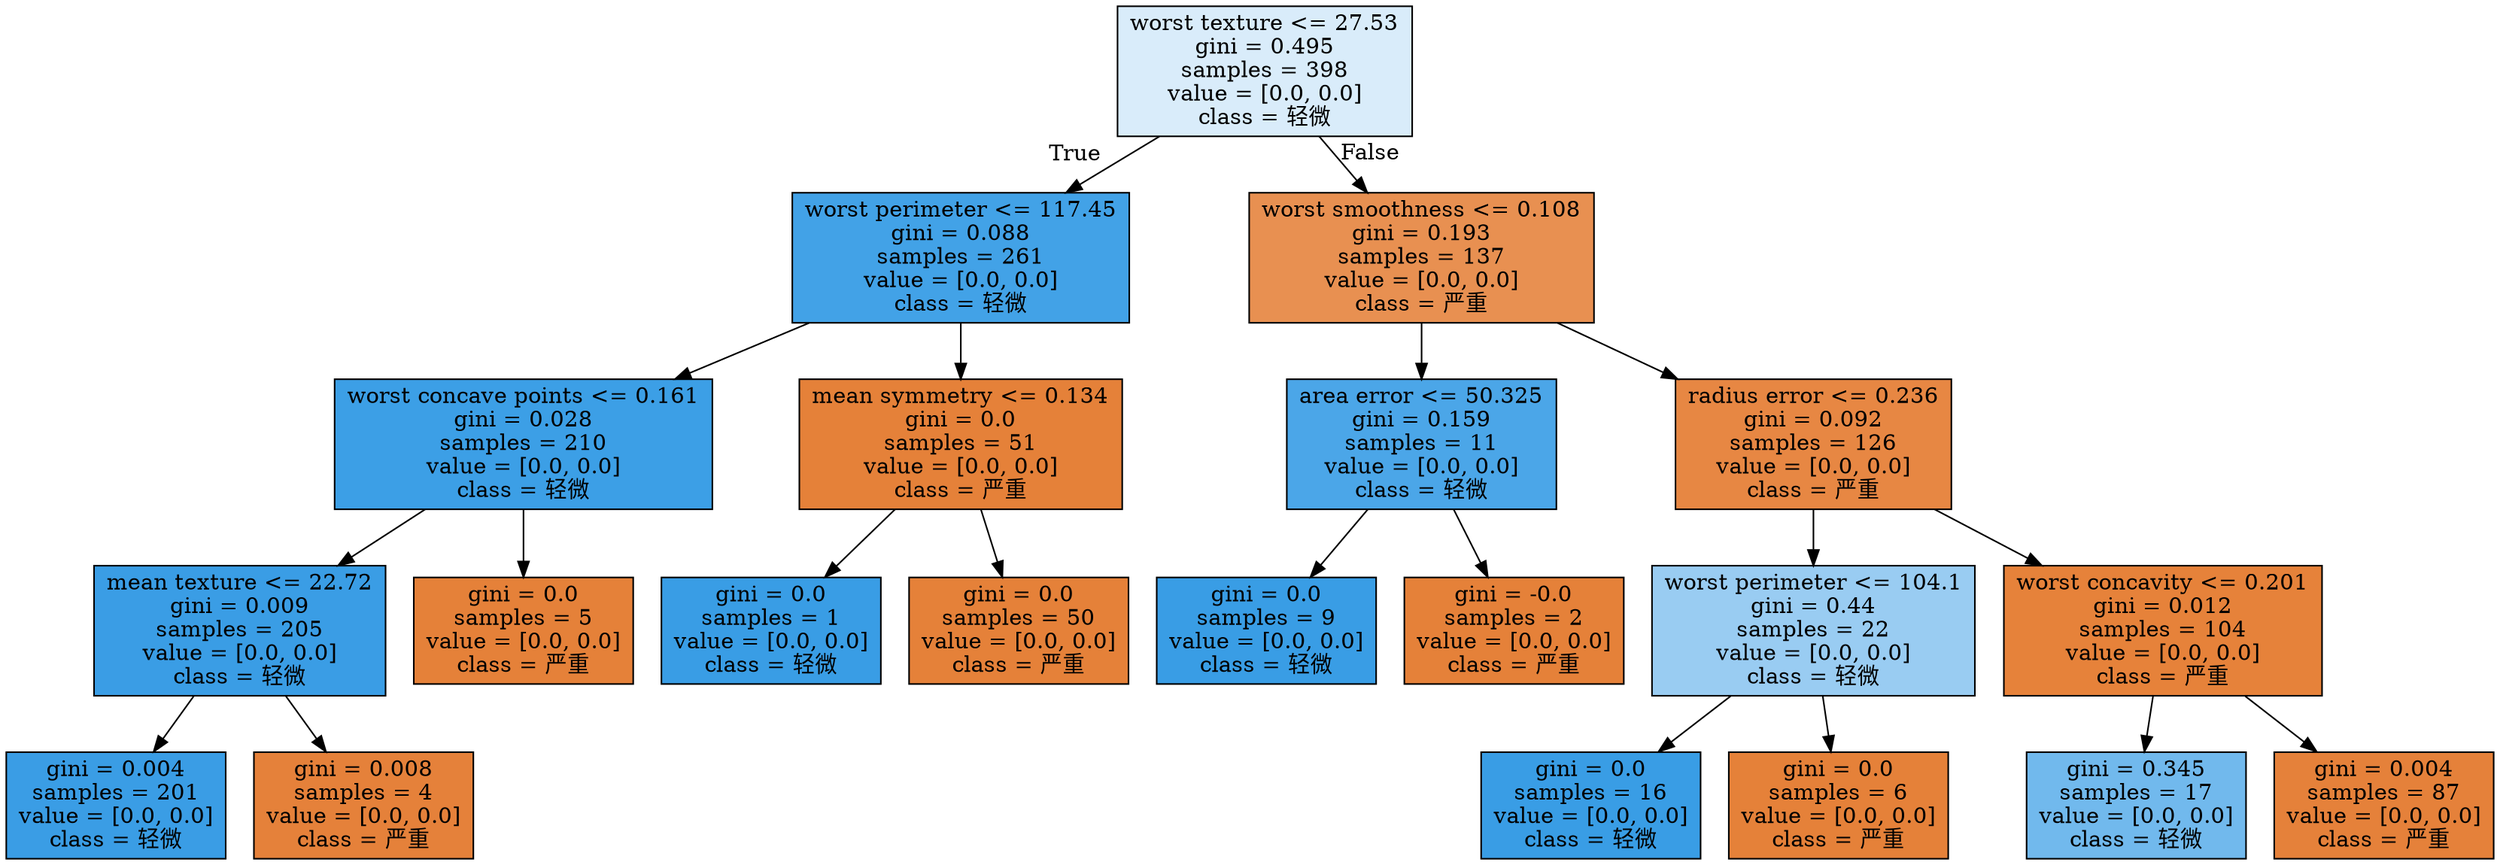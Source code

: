 digraph Tree {
node [shape=box, style="filled", color="black"] ;
0 [label="worst texture <= 27.53\ngini = 0.495\nsamples = 398\nvalue = [0.0, 0.0]\nclass = 轻微", fillcolor="#399de530"] ;
1 [label="worst perimeter <= 117.45\ngini = 0.088\nsamples = 261\nvalue = [0.0, 0.0]\nclass = 轻微", fillcolor="#399de5f3"] ;
0 -> 1 [labeldistance=2.5, labelangle=45, headlabel="True"] ;
2 [label="worst concave points <= 0.161\ngini = 0.028\nsamples = 210\nvalue = [0.0, 0.0]\nclass = 轻微", fillcolor="#399de5fb"] ;
1 -> 2 ;
3 [label="mean texture <= 22.72\ngini = 0.009\nsamples = 205\nvalue = [0.0, 0.0]\nclass = 轻微", fillcolor="#399de5fe"] ;
2 -> 3 ;
4 [label="gini = 0.004\nsamples = 201\nvalue = [0.0, 0.0]\nclass = 轻微", fillcolor="#399de5fe"] ;
3 -> 4 ;
5 [label="gini = 0.008\nsamples = 4\nvalue = [0.0, 0.0]\nclass = 严重", fillcolor="#e58139fe"] ;
3 -> 5 ;
6 [label="gini = 0.0\nsamples = 5\nvalue = [0.0, 0.0]\nclass = 严重", fillcolor="#e58139ff"] ;
2 -> 6 ;
7 [label="mean symmetry <= 0.134\ngini = 0.0\nsamples = 51\nvalue = [0.0, 0.0]\nclass = 严重", fillcolor="#e58139ff"] ;
1 -> 7 ;
8 [label="gini = 0.0\nsamples = 1\nvalue = [0.0, 0.0]\nclass = 轻微", fillcolor="#399de5ff"] ;
7 -> 8 ;
9 [label="gini = 0.0\nsamples = 50\nvalue = [0.0, 0.0]\nclass = 严重", fillcolor="#e58139ff"] ;
7 -> 9 ;
10 [label="worst smoothness <= 0.108\ngini = 0.193\nsamples = 137\nvalue = [0.0, 0.0]\nclass = 严重", fillcolor="#e58139e0"] ;
0 -> 10 [labeldistance=2.5, labelangle=-45, headlabel="False"] ;
11 [label="area error <= 50.325\ngini = 0.159\nsamples = 11\nvalue = [0.0, 0.0]\nclass = 轻微", fillcolor="#399de5e7"] ;
10 -> 11 ;
12 [label="gini = 0.0\nsamples = 9\nvalue = [0.0, 0.0]\nclass = 轻微", fillcolor="#399de5ff"] ;
11 -> 12 ;
13 [label="gini = -0.0\nsamples = 2\nvalue = [0.0, 0.0]\nclass = 严重", fillcolor="#e58139ff"] ;
11 -> 13 ;
14 [label="radius error <= 0.236\ngini = 0.092\nsamples = 126\nvalue = [0.0, 0.0]\nclass = 严重", fillcolor="#e58139f2"] ;
10 -> 14 ;
15 [label="worst perimeter <= 104.1\ngini = 0.44\nsamples = 22\nvalue = [0.0, 0.0]\nclass = 轻微", fillcolor="#399de583"] ;
14 -> 15 ;
16 [label="gini = 0.0\nsamples = 16\nvalue = [0.0, 0.0]\nclass = 轻微", fillcolor="#399de5ff"] ;
15 -> 16 ;
17 [label="gini = 0.0\nsamples = 6\nvalue = [0.0, 0.0]\nclass = 严重", fillcolor="#e58139ff"] ;
15 -> 17 ;
18 [label="worst concavity <= 0.201\ngini = 0.012\nsamples = 104\nvalue = [0.0, 0.0]\nclass = 严重", fillcolor="#e58139fd"] ;
14 -> 18 ;
19 [label="gini = 0.345\nsamples = 17\nvalue = [0.0, 0.0]\nclass = 轻微", fillcolor="#399de5b6"] ;
18 -> 19 ;
20 [label="gini = 0.004\nsamples = 87\nvalue = [0.0, 0.0]\nclass = 严重", fillcolor="#e58139fe"] ;
18 -> 20 ;
}